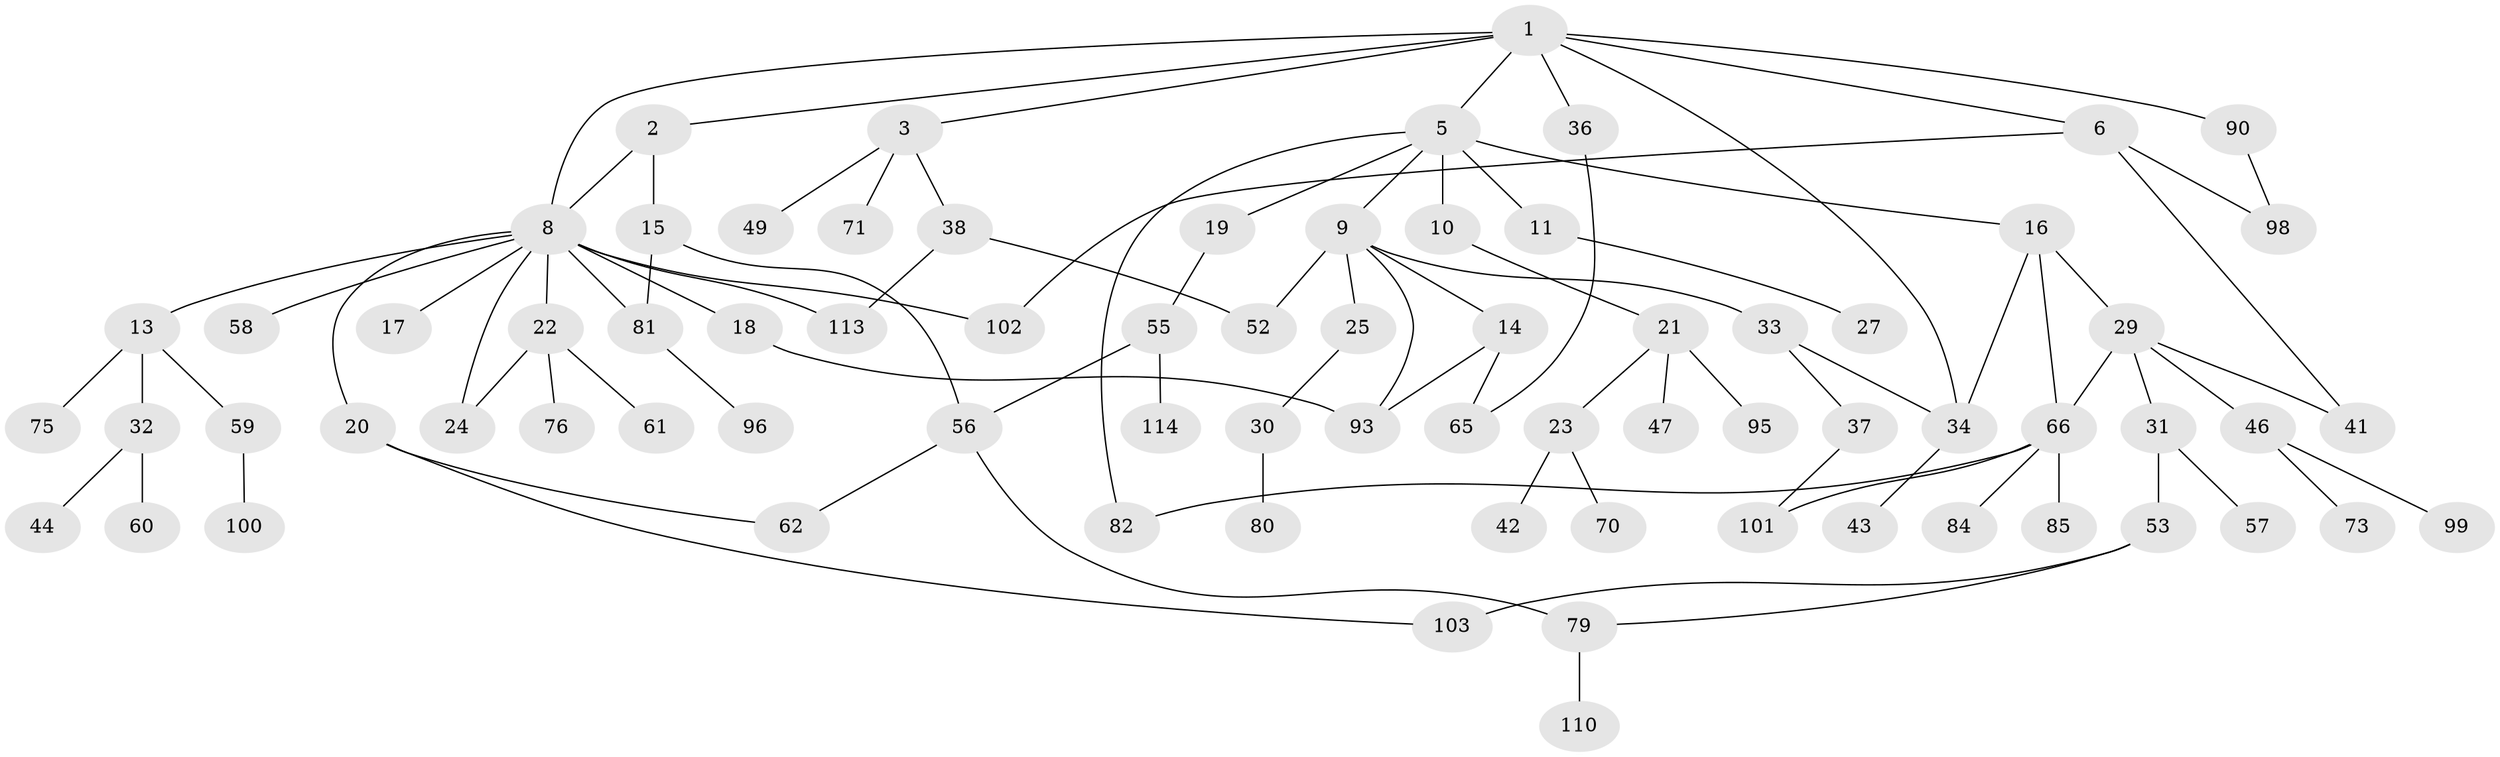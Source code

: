 // Generated by graph-tools (version 1.1) at 2025/23/03/03/25 07:23:31]
// undirected, 75 vertices, 94 edges
graph export_dot {
graph [start="1"]
  node [color=gray90,style=filled];
  1 [super="+4"];
  2;
  3 [super="+94"];
  5 [super="+7"];
  6 [super="+45"];
  8 [super="+12"];
  9 [super="+108"];
  10;
  11;
  13 [super="+64"];
  14 [super="+26"];
  15 [super="+106"];
  16 [super="+28"];
  17;
  18;
  19 [super="+77"];
  20 [super="+104"];
  21 [super="+86"];
  22 [super="+51"];
  23;
  24;
  25 [super="+74"];
  27;
  29 [super="+97"];
  30;
  31 [super="+40"];
  32 [super="+39"];
  33 [super="+69"];
  34 [super="+35"];
  36 [super="+87"];
  37;
  38 [super="+54"];
  41 [super="+48"];
  42 [super="+83"];
  43;
  44 [super="+72"];
  46 [super="+50"];
  47;
  49 [super="+63"];
  52;
  53 [super="+91"];
  55;
  56 [super="+67"];
  57;
  58 [super="+68"];
  59;
  60;
  61 [super="+92"];
  62;
  65;
  66 [super="+78"];
  70;
  71;
  73;
  75;
  76;
  79 [super="+88"];
  80;
  81 [super="+89"];
  82;
  84 [super="+112"];
  85;
  90 [super="+105"];
  93 [super="+111"];
  95;
  96;
  98;
  99;
  100;
  101 [super="+107"];
  102 [super="+109"];
  103;
  110;
  113;
  114;
  1 -- 2;
  1 -- 3;
  1 -- 5;
  1 -- 6;
  1 -- 36;
  1 -- 8;
  1 -- 90;
  1 -- 34;
  2 -- 15;
  2 -- 8;
  3 -- 38;
  3 -- 49;
  3 -- 71;
  5 -- 10;
  5 -- 11;
  5 -- 82;
  5 -- 16;
  5 -- 9;
  5 -- 19;
  6 -- 41;
  6 -- 98;
  6 -- 102;
  8 -- 13;
  8 -- 18;
  8 -- 22;
  8 -- 58;
  8 -- 81;
  8 -- 113;
  8 -- 17;
  8 -- 20;
  8 -- 102;
  8 -- 24;
  9 -- 14;
  9 -- 25;
  9 -- 33;
  9 -- 52;
  9 -- 93;
  10 -- 21;
  11 -- 27;
  13 -- 32;
  13 -- 59;
  13 -- 75;
  14 -- 93;
  14 -- 65;
  15 -- 56;
  15 -- 81;
  16 -- 29;
  16 -- 34;
  16 -- 66;
  18 -- 93;
  19 -- 55;
  20 -- 103;
  20 -- 62;
  21 -- 23;
  21 -- 47;
  21 -- 95;
  22 -- 24;
  22 -- 76;
  22 -- 61;
  23 -- 42;
  23 -- 70;
  25 -- 30;
  29 -- 31;
  29 -- 41;
  29 -- 46;
  29 -- 66;
  30 -- 80;
  31 -- 57;
  31 -- 53;
  32 -- 44;
  32 -- 60;
  33 -- 37;
  33 -- 34;
  34 -- 43;
  36 -- 65;
  37 -- 101;
  38 -- 113;
  38 -- 52;
  46 -- 73;
  46 -- 99;
  53 -- 79;
  53 -- 103;
  55 -- 114;
  55 -- 56;
  56 -- 62;
  56 -- 79;
  59 -- 100;
  66 -- 82;
  66 -- 84;
  66 -- 101;
  66 -- 85;
  79 -- 110;
  81 -- 96;
  90 -- 98;
}
